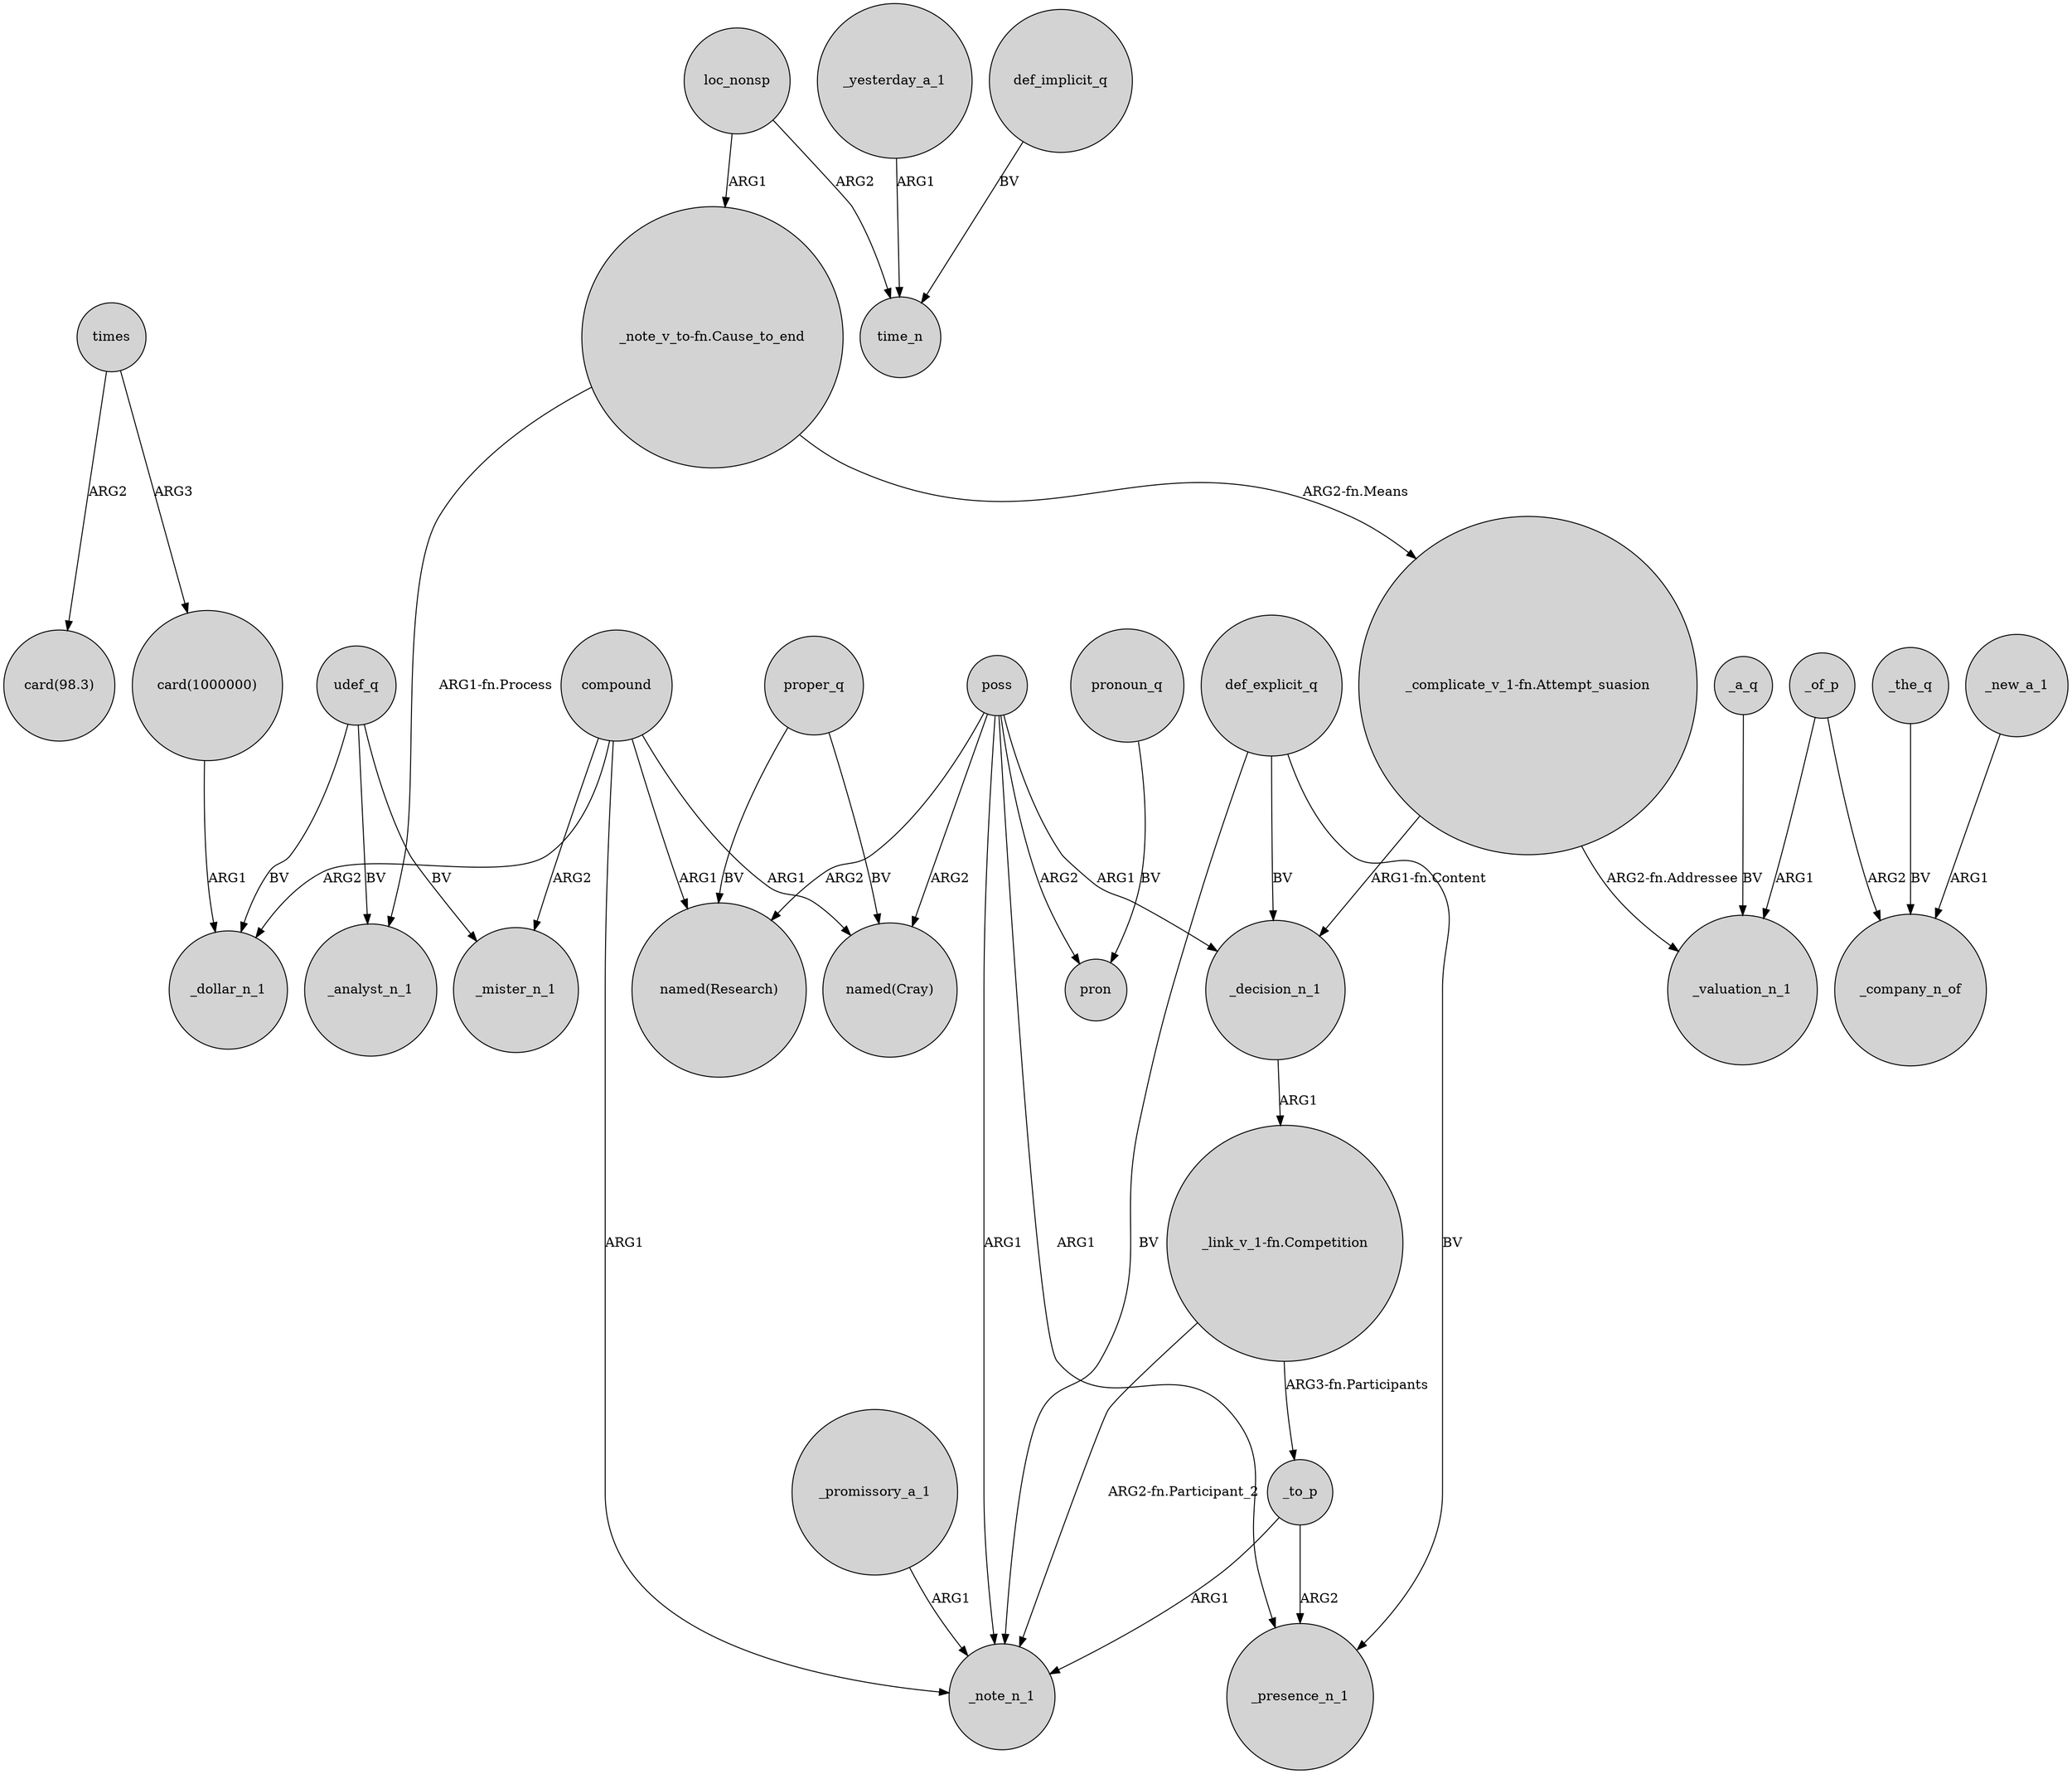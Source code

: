 digraph {
	node [shape=circle style=filled]
	times -> "card(98.3)" [label=ARG2]
	poss -> _note_n_1 [label=ARG1]
	compound -> _dollar_n_1 [label=ARG2]
	def_explicit_q -> _presence_n_1 [label=BV]
	def_explicit_q -> _note_n_1 [label=BV]
	udef_q -> _analyst_n_1 [label=BV]
	compound -> _note_n_1 [label=ARG1]
	udef_q -> _dollar_n_1 [label=BV]
	_yesterday_a_1 -> time_n [label=ARG1]
	loc_nonsp -> "_note_v_to-fn.Cause_to_end" [label=ARG1]
	proper_q -> "named(Research)" [label=BV]
	_to_p -> _note_n_1 [label=ARG1]
	compound -> "named(Cray)" [label=ARG1]
	poss -> "named(Research)" [label=ARG2]
	"_complicate_v_1-fn.Attempt_suasion" -> _valuation_n_1 [label="ARG2-fn.Addressee"]
	loc_nonsp -> time_n [label=ARG2]
	poss -> _presence_n_1 [label=ARG1]
	def_implicit_q -> time_n [label=BV]
	_new_a_1 -> _company_n_of [label=ARG1]
	udef_q -> _mister_n_1 [label=BV]
	def_explicit_q -> _decision_n_1 [label=BV]
	"_link_v_1-fn.Competition" -> _note_n_1 [label="ARG2-fn.Participant_2"]
	poss -> pron [label=ARG2]
	_of_p -> _valuation_n_1 [label=ARG1]
	_decision_n_1 -> "_link_v_1-fn.Competition" [label=ARG1]
	"_note_v_to-fn.Cause_to_end" -> "_complicate_v_1-fn.Attempt_suasion" [label="ARG2-fn.Means"]
	compound -> _mister_n_1 [label=ARG2]
	compound -> "named(Research)" [label=ARG1]
	_to_p -> _presence_n_1 [label=ARG2]
	"card(1000000)" -> _dollar_n_1 [label=ARG1]
	pronoun_q -> pron [label=BV]
	"_note_v_to-fn.Cause_to_end" -> _analyst_n_1 [label="ARG1-fn.Process"]
	proper_q -> "named(Cray)" [label=BV]
	_of_p -> _company_n_of [label=ARG2]
	"_link_v_1-fn.Competition" -> _to_p [label="ARG3-fn.Participants"]
	poss -> _decision_n_1 [label=ARG1]
	poss -> "named(Cray)" [label=ARG2]
	_a_q -> _valuation_n_1 [label=BV]
	"_complicate_v_1-fn.Attempt_suasion" -> _decision_n_1 [label="ARG1-fn.Content"]
	times -> "card(1000000)" [label=ARG3]
	_the_q -> _company_n_of [label=BV]
	_promissory_a_1 -> _note_n_1 [label=ARG1]
}
